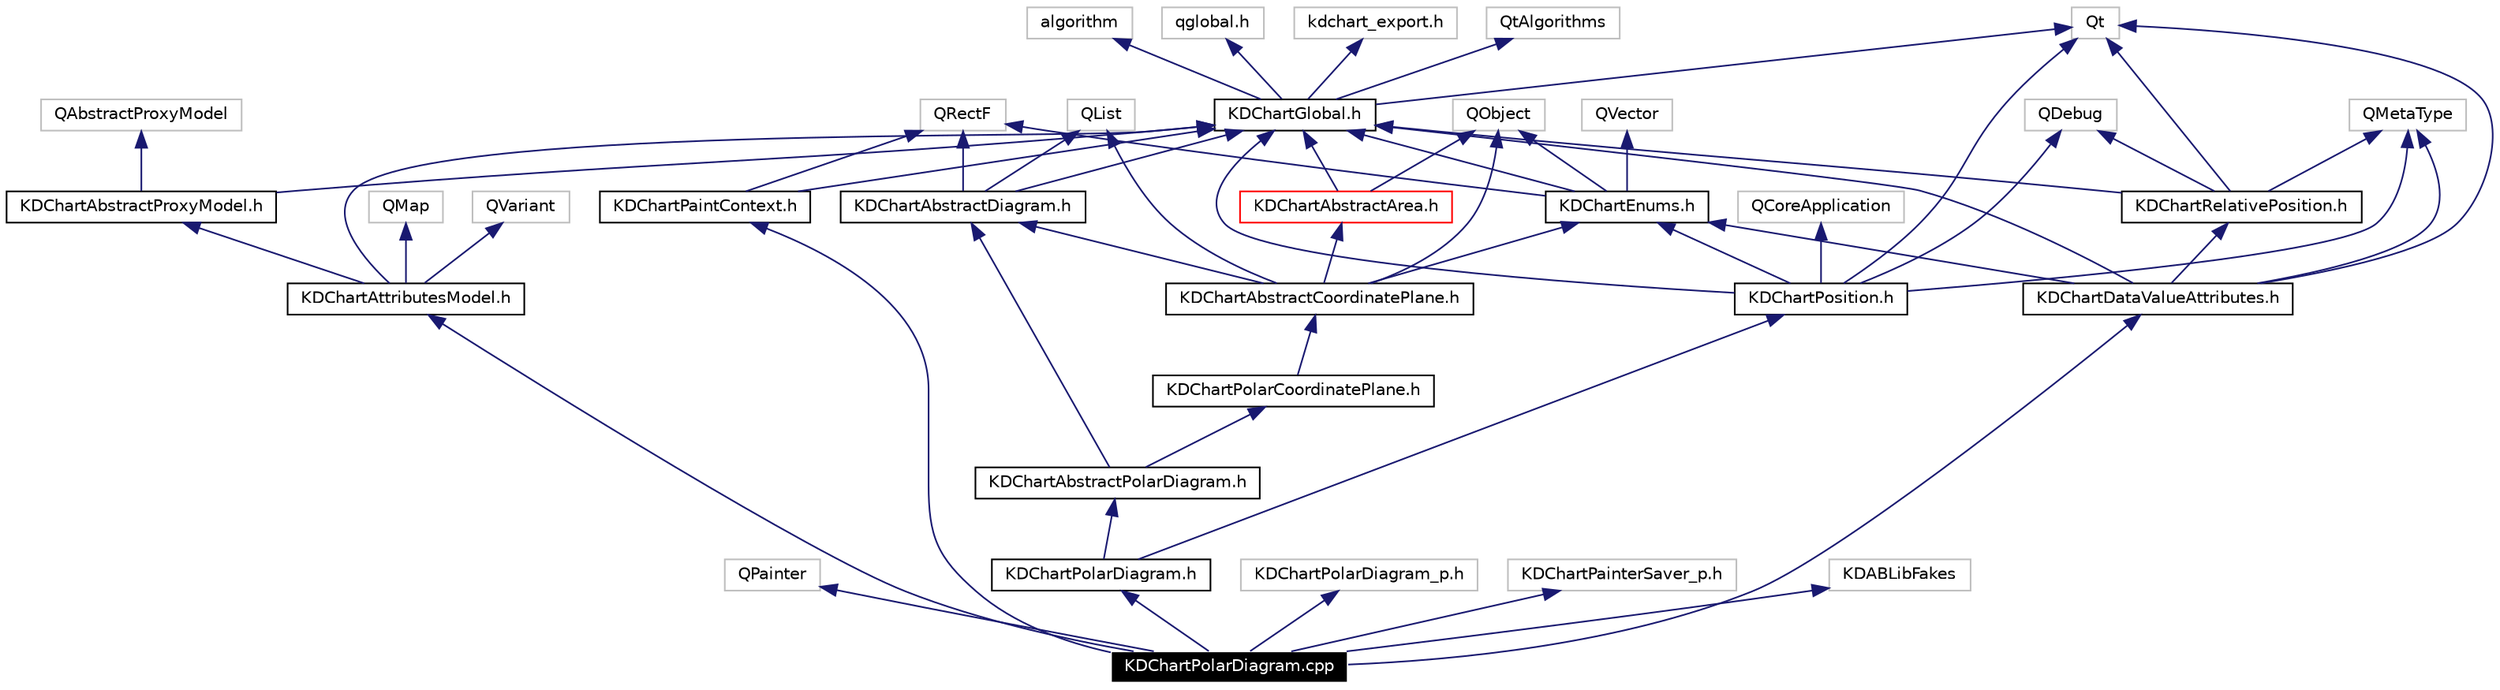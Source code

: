 digraph G
{
  edge [fontname="Helvetica",fontsize=10,labelfontname="Helvetica",labelfontsize=10];
  node [fontname="Helvetica",fontsize=10,shape=record];
  Node2607 [label="KDChartPolarDiagram.cpp",height=0.2,width=0.4,color="white", fillcolor="black", style="filled" fontcolor="white"];
  Node2608 -> Node2607 [dir=back,color="midnightblue",fontsize=10,style="solid",fontname="Helvetica"];
  Node2608 [label="QPainter",height=0.2,width=0.4,color="grey75"];
  Node2609 -> Node2607 [dir=back,color="midnightblue",fontsize=10,style="solid",fontname="Helvetica"];
  Node2609 [label="KDChartAttributesModel.h",height=0.2,width=0.4,color="black",URL="$_k_d_chart_attributes_model_8h.html"];
  Node2610 -> Node2609 [dir=back,color="midnightblue",fontsize=10,style="solid",fontname="Helvetica"];
  Node2610 [label="KDChartAbstractProxyModel.h",height=0.2,width=0.4,color="black",URL="$_k_d_chart_abstract_proxy_model_8h.html"];
  Node2611 -> Node2610 [dir=back,color="midnightblue",fontsize=10,style="solid",fontname="Helvetica"];
  Node2611 [label="QAbstractProxyModel",height=0.2,width=0.4,color="grey75"];
  Node2612 -> Node2610 [dir=back,color="midnightblue",fontsize=10,style="solid",fontname="Helvetica"];
  Node2612 [label="KDChartGlobal.h",height=0.2,width=0.4,color="black",URL="$_k_d_chart_global_8h.html"];
  Node2613 -> Node2612 [dir=back,color="midnightblue",fontsize=10,style="solid",fontname="Helvetica"];
  Node2613 [label="qglobal.h",height=0.2,width=0.4,color="grey75"];
  Node2614 -> Node2612 [dir=back,color="midnightblue",fontsize=10,style="solid",fontname="Helvetica"];
  Node2614 [label="kdchart_export.h",height=0.2,width=0.4,color="grey75"];
  Node2615 -> Node2612 [dir=back,color="midnightblue",fontsize=10,style="solid",fontname="Helvetica"];
  Node2615 [label="QtAlgorithms",height=0.2,width=0.4,color="grey75"];
  Node2616 -> Node2612 [dir=back,color="midnightblue",fontsize=10,style="solid",fontname="Helvetica"];
  Node2616 [label="algorithm",height=0.2,width=0.4,color="grey75"];
  Node2617 -> Node2612 [dir=back,color="midnightblue",fontsize=10,style="solid",fontname="Helvetica"];
  Node2617 [label="Qt",height=0.2,width=0.4,color="grey75"];
  Node2618 -> Node2609 [dir=back,color="midnightblue",fontsize=10,style="solid",fontname="Helvetica"];
  Node2618 [label="QMap",height=0.2,width=0.4,color="grey75"];
  Node2619 -> Node2609 [dir=back,color="midnightblue",fontsize=10,style="solid",fontname="Helvetica"];
  Node2619 [label="QVariant",height=0.2,width=0.4,color="grey75"];
  Node2612 -> Node2609 [dir=back,color="midnightblue",fontsize=10,style="solid",fontname="Helvetica"];
  Node2620 -> Node2607 [dir=back,color="midnightblue",fontsize=10,style="solid",fontname="Helvetica"];
  Node2620 [label="KDChartPaintContext.h",height=0.2,width=0.4,color="black",URL="$_k_d_chart_paint_context_8h.html"];
  Node2621 -> Node2620 [dir=back,color="midnightblue",fontsize=10,style="solid",fontname="Helvetica"];
  Node2621 [label="QRectF",height=0.2,width=0.4,color="grey75"];
  Node2612 -> Node2620 [dir=back,color="midnightblue",fontsize=10,style="solid",fontname="Helvetica"];
  Node2622 -> Node2607 [dir=back,color="midnightblue",fontsize=10,style="solid",fontname="Helvetica"];
  Node2622 [label="KDChartPolarDiagram.h",height=0.2,width=0.4,color="black",URL="$_k_d_chart_polar_diagram_8h.html"];
  Node2623 -> Node2622 [dir=back,color="midnightblue",fontsize=10,style="solid",fontname="Helvetica"];
  Node2623 [label="KDChartPosition.h",height=0.2,width=0.4,color="black",URL="$_k_d_chart_position_8h.html"];
  Node2624 -> Node2623 [dir=back,color="midnightblue",fontsize=10,style="solid",fontname="Helvetica"];
  Node2624 [label="QDebug",height=0.2,width=0.4,color="grey75"];
  Node2617 -> Node2623 [dir=back,color="midnightblue",fontsize=10,style="solid",fontname="Helvetica"];
  Node2625 -> Node2623 [dir=back,color="midnightblue",fontsize=10,style="solid",fontname="Helvetica"];
  Node2625 [label="QMetaType",height=0.2,width=0.4,color="grey75"];
  Node2626 -> Node2623 [dir=back,color="midnightblue",fontsize=10,style="solid",fontname="Helvetica"];
  Node2626 [label="QCoreApplication",height=0.2,width=0.4,color="grey75"];
  Node2612 -> Node2623 [dir=back,color="midnightblue",fontsize=10,style="solid",fontname="Helvetica"];
  Node2627 -> Node2623 [dir=back,color="midnightblue",fontsize=10,style="solid",fontname="Helvetica"];
  Node2627 [label="KDChartEnums.h",height=0.2,width=0.4,color="black",URL="$_k_d_chart_enums_8h.html"];
  Node2612 -> Node2627 [dir=back,color="midnightblue",fontsize=10,style="solid",fontname="Helvetica"];
  Node2621 -> Node2627 [dir=back,color="midnightblue",fontsize=10,style="solid",fontname="Helvetica"];
  Node2628 -> Node2627 [dir=back,color="midnightblue",fontsize=10,style="solid",fontname="Helvetica"];
  Node2628 [label="QObject",height=0.2,width=0.4,color="grey75"];
  Node2629 -> Node2627 [dir=back,color="midnightblue",fontsize=10,style="solid",fontname="Helvetica"];
  Node2629 [label="QVector",height=0.2,width=0.4,color="grey75"];
  Node2630 -> Node2622 [dir=back,color="midnightblue",fontsize=10,style="solid",fontname="Helvetica"];
  Node2630 [label="KDChartAbstractPolarDiagram.h",height=0.2,width=0.4,color="black",URL="$_k_d_chart_abstract_polar_diagram_8h.html"];
  Node2631 -> Node2630 [dir=back,color="midnightblue",fontsize=10,style="solid",fontname="Helvetica"];
  Node2631 [label="KDChartPolarCoordinatePlane.h",height=0.2,width=0.4,color="black",URL="$_k_d_chart_polar_coordinate_plane_8h.html"];
  Node2632 -> Node2631 [dir=back,color="midnightblue",fontsize=10,style="solid",fontname="Helvetica"];
  Node2632 [label="KDChartAbstractCoordinatePlane.h",height=0.2,width=0.4,color="black",URL="$_k_d_chart_abstract_coordinate_plane_8h.html"];
  Node2628 -> Node2632 [dir=back,color="midnightblue",fontsize=10,style="solid",fontname="Helvetica"];
  Node2633 -> Node2632 [dir=back,color="midnightblue",fontsize=10,style="solid",fontname="Helvetica"];
  Node2633 [label="QList",height=0.2,width=0.4,color="grey75"];
  Node2634 -> Node2632 [dir=back,color="midnightblue",fontsize=10,style="solid",fontname="Helvetica"];
  Node2634 [label="KDChartAbstractArea.h",height=0.2,width=0.4,color="red",URL="$_k_d_chart_abstract_area_8h.html"];
  Node2628 -> Node2634 [dir=back,color="midnightblue",fontsize=10,style="solid",fontname="Helvetica"];
  Node2612 -> Node2634 [dir=back,color="midnightblue",fontsize=10,style="solid",fontname="Helvetica"];
  Node2650 -> Node2632 [dir=back,color="midnightblue",fontsize=10,style="solid",fontname="Helvetica"];
  Node2650 [label="KDChartAbstractDiagram.h",height=0.2,width=0.4,color="black",URL="$_k_d_chart_abstract_diagram_8h.html"];
  Node2633 -> Node2650 [dir=back,color="midnightblue",fontsize=10,style="solid",fontname="Helvetica"];
  Node2621 -> Node2650 [dir=back,color="midnightblue",fontsize=10,style="solid",fontname="Helvetica"];
  Node2612 -> Node2650 [dir=back,color="midnightblue",fontsize=10,style="solid",fontname="Helvetica"];
  Node2627 -> Node2632 [dir=back,color="midnightblue",fontsize=10,style="solid",fontname="Helvetica"];
  Node2650 -> Node2630 [dir=back,color="midnightblue",fontsize=10,style="solid",fontname="Helvetica"];
  Node2652 -> Node2607 [dir=back,color="midnightblue",fontsize=10,style="solid",fontname="Helvetica"];
  Node2652 [label="KDChartPolarDiagram_p.h",height=0.2,width=0.4,color="grey75"];
  Node2653 -> Node2607 [dir=back,color="midnightblue",fontsize=10,style="solid",fontname="Helvetica"];
  Node2653 [label="KDChartPainterSaver_p.h",height=0.2,width=0.4,color="grey75"];
  Node2654 -> Node2607 [dir=back,color="midnightblue",fontsize=10,style="solid",fontname="Helvetica"];
  Node2654 [label="KDChartDataValueAttributes.h",height=0.2,width=0.4,color="black",URL="$_k_d_chart_data_value_attributes_8h.html"];
  Node2617 -> Node2654 [dir=back,color="midnightblue",fontsize=10,style="solid",fontname="Helvetica"];
  Node2625 -> Node2654 [dir=back,color="midnightblue",fontsize=10,style="solid",fontname="Helvetica"];
  Node2612 -> Node2654 [dir=back,color="midnightblue",fontsize=10,style="solid",fontname="Helvetica"];
  Node2627 -> Node2654 [dir=back,color="midnightblue",fontsize=10,style="solid",fontname="Helvetica"];
  Node2649 -> Node2654 [dir=back,color="midnightblue",fontsize=10,style="solid",fontname="Helvetica"];
  Node2649 [label="KDChartRelativePosition.h",height=0.2,width=0.4,color="black",URL="$_k_d_chart_relative_position_8h.html"];
  Node2624 -> Node2649 [dir=back,color="midnightblue",fontsize=10,style="solid",fontname="Helvetica"];
  Node2625 -> Node2649 [dir=back,color="midnightblue",fontsize=10,style="solid",fontname="Helvetica"];
  Node2617 -> Node2649 [dir=back,color="midnightblue",fontsize=10,style="solid",fontname="Helvetica"];
  Node2612 -> Node2649 [dir=back,color="midnightblue",fontsize=10,style="solid",fontname="Helvetica"];
  Node2655 -> Node2607 [dir=back,color="midnightblue",fontsize=10,style="solid",fontname="Helvetica"];
  Node2655 [label="KDABLibFakes",height=0.2,width=0.4,color="grey75"];
}
